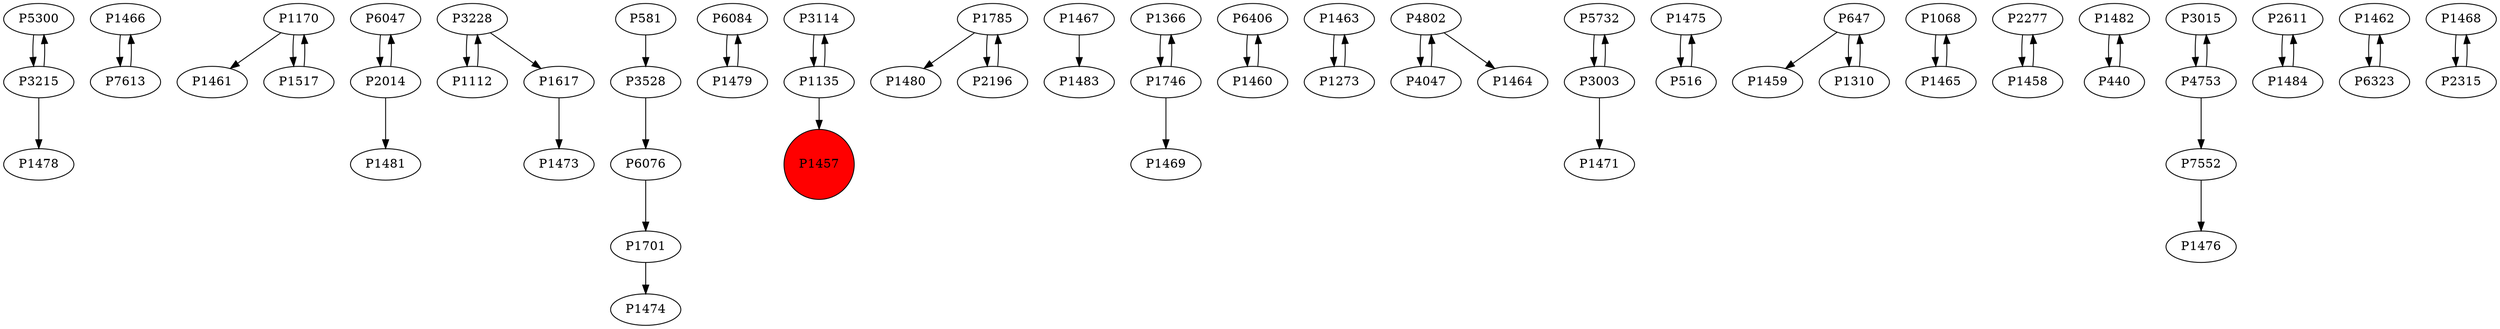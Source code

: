 digraph {
	P5300 -> P3215
	P1466 -> P7613
	P1170 -> P1461
	P6047 -> P2014
	P3228 -> P1112
	P3528 -> P6076
	P6084 -> P1479
	P3114 -> P1135
	P1785 -> P1480
	P1467 -> P1483
	P1135 -> P3114
	P1170 -> P1517
	P1366 -> P1746
	P6406 -> P1460
	P1463 -> P1273
	P4802 -> P4047
	P5732 -> P3003
	P1475 -> P516
	P647 -> P1459
	P3228 -> P1617
	P1068 -> P1465
	P3003 -> P5732
	P1112 -> P3228
	P7613 -> P1466
	P1135 -> P1457
	P2277 -> P1458
	P3215 -> P5300
	P1746 -> P1366
	P1785 -> P2196
	P1617 -> P1473
	P3003 -> P1471
	P1482 -> P440
	P1273 -> P1463
	P2014 -> P1481
	P3015 -> P4753
	P1458 -> P2277
	P6076 -> P1701
	P4753 -> P7552
	P4047 -> P4802
	P581 -> P3528
	P440 -> P1482
	P2196 -> P1785
	P1479 -> P6084
	P2611 -> P1484
	P7552 -> P1476
	P4802 -> P1464
	P3215 -> P1478
	P647 -> P1310
	P1462 -> P6323
	P1468 -> P2315
	P1746 -> P1469
	P1517 -> P1170
	P6323 -> P1462
	P1465 -> P1068
	P4753 -> P3015
	P1484 -> P2611
	P2315 -> P1468
	P516 -> P1475
	P1310 -> P647
	P1460 -> P6406
	P1701 -> P1474
	P2014 -> P6047
	P1457 [shape=circle]
	P1457 [style=filled]
	P1457 [fillcolor=red]
}